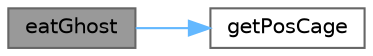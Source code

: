 digraph "eatGhost"
{
 // LATEX_PDF_SIZE
  bgcolor="transparent";
  edge [fontname=Helvetica,fontsize=10,labelfontname=Helvetica,labelfontsize=10];
  node [fontname=Helvetica,fontsize=10,shape=box,height=0.2,width=0.4];
  rankdir="LR";
  Node1 [label="eatGhost",height=0.2,width=0.4,color="gray40", fillcolor="grey60", style="filled", fontcolor="black",tooltip="This function is used to make pacman eat the ghost and update the score accordingly."];
  Node1 -> Node2 [color="steelblue1",style="solid"];
  Node2 [label="getPosCage",height=0.2,width=0.4,color="grey40", fillcolor="white", style="filled",URL="$general_8cpp.html#a04e932e5accda172d1f2536bda6c8513",tooltip=" "];
}
